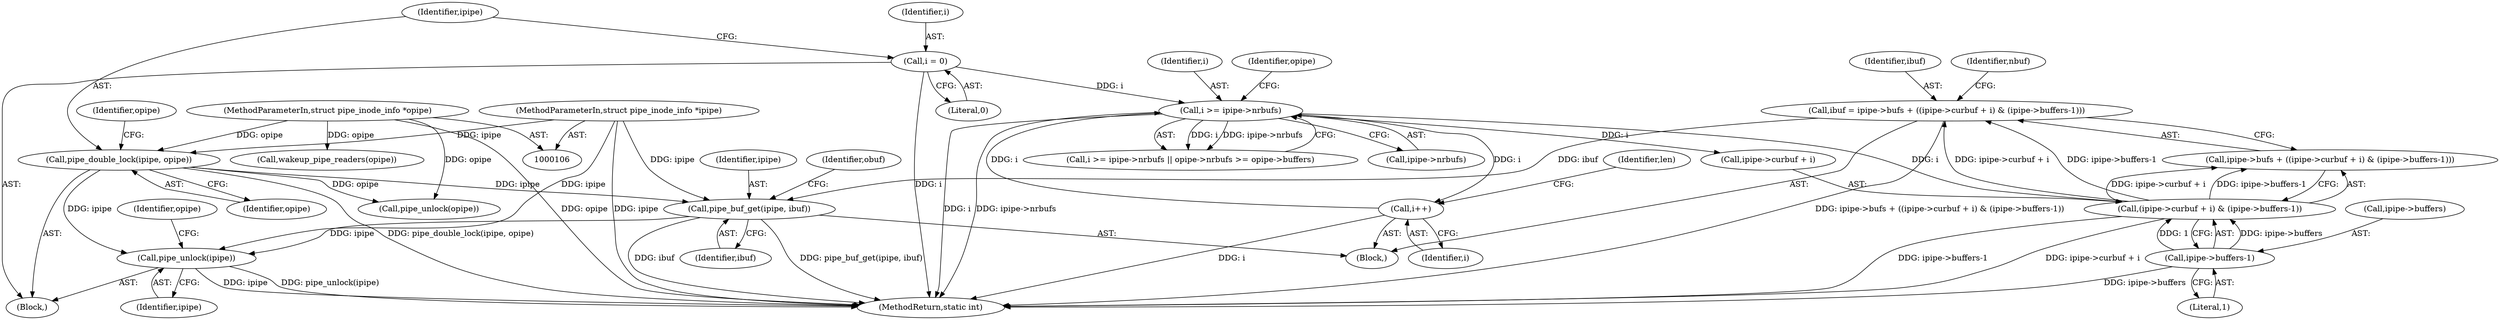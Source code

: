 digraph "0_linux_6b3a707736301c2128ca85ce85fb13f60b5e350a_1@pointer" {
"1000193" [label="(Call,pipe_buf_get(ipipe, ibuf))"];
"1000123" [label="(Call,pipe_double_lock(ipipe, opipe))"];
"1000107" [label="(MethodParameterIn,struct pipe_inode_info *ipipe)"];
"1000108" [label="(MethodParameterIn,struct pipe_inode_info *opipe)"];
"1000161" [label="(Call,ibuf = ipipe->bufs + ((ipipe->curbuf + i) & (ipipe->buffers-1)))"];
"1000167" [label="(Call,(ipipe->curbuf + i) & (ipipe->buffers-1))"];
"1000148" [label="(Call,i >= ipipe->nrbufs)"];
"1000119" [label="(Call,i = 0)"];
"1000240" [label="(Call,i++)"];
"1000173" [label="(Call,ipipe->buffers-1)"];
"1000258" [label="(Call,pipe_unlock(ipipe))"];
"1000193" [label="(Call,pipe_buf_get(ipipe, ibuf))"];
"1000149" [label="(Identifier,i)"];
"1000111" [label="(Block,)"];
"1000161" [label="(Call,ibuf = ipipe->bufs + ((ipipe->curbuf + i) & (ipipe->buffers-1)))"];
"1000119" [label="(Call,i = 0)"];
"1000163" [label="(Call,ipipe->bufs + ((ipipe->curbuf + i) & (ipipe->buffers-1)))"];
"1000162" [label="(Identifier,ibuf)"];
"1000266" [label="(Call,wakeup_pipe_readers(opipe))"];
"1000258" [label="(Call,pipe_unlock(ipipe))"];
"1000120" [label="(Identifier,i)"];
"1000125" [label="(Identifier,opipe)"];
"1000167" [label="(Call,(ipipe->curbuf + i) & (ipipe->buffers-1))"];
"1000148" [label="(Call,i >= ipipe->nrbufs)"];
"1000155" [label="(Identifier,opipe)"];
"1000173" [label="(Call,ipipe->buffers-1)"];
"1000270" [label="(MethodReturn,static int)"];
"1000240" [label="(Call,i++)"];
"1000241" [label="(Identifier,i)"];
"1000260" [label="(Call,pipe_unlock(opipe))"];
"1000147" [label="(Call,i >= ipipe->nrbufs || opipe->nrbufs >= opipe->buffers)"];
"1000174" [label="(Call,ipipe->buffers)"];
"1000150" [label="(Call,ipipe->nrbufs)"];
"1000242" [label="(Identifier,len)"];
"1000168" [label="(Call,ipipe->curbuf + i)"];
"1000123" [label="(Call,pipe_double_lock(ipipe, opipe))"];
"1000124" [label="(Identifier,ipipe)"];
"1000107" [label="(MethodParameterIn,struct pipe_inode_info *ipipe)"];
"1000259" [label="(Identifier,ipipe)"];
"1000177" [label="(Literal,1)"];
"1000127" [label="(Block,)"];
"1000261" [label="(Identifier,opipe)"];
"1000131" [label="(Identifier,opipe)"];
"1000197" [label="(Identifier,obuf)"];
"1000179" [label="(Identifier,nbuf)"];
"1000195" [label="(Identifier,ibuf)"];
"1000121" [label="(Literal,0)"];
"1000108" [label="(MethodParameterIn,struct pipe_inode_info *opipe)"];
"1000194" [label="(Identifier,ipipe)"];
"1000193" -> "1000127"  [label="AST: "];
"1000193" -> "1000195"  [label="CFG: "];
"1000194" -> "1000193"  [label="AST: "];
"1000195" -> "1000193"  [label="AST: "];
"1000197" -> "1000193"  [label="CFG: "];
"1000193" -> "1000270"  [label="DDG: ibuf"];
"1000193" -> "1000270"  [label="DDG: pipe_buf_get(ipipe, ibuf)"];
"1000123" -> "1000193"  [label="DDG: ipipe"];
"1000107" -> "1000193"  [label="DDG: ipipe"];
"1000161" -> "1000193"  [label="DDG: ibuf"];
"1000193" -> "1000258"  [label="DDG: ipipe"];
"1000123" -> "1000111"  [label="AST: "];
"1000123" -> "1000125"  [label="CFG: "];
"1000124" -> "1000123"  [label="AST: "];
"1000125" -> "1000123"  [label="AST: "];
"1000131" -> "1000123"  [label="CFG: "];
"1000123" -> "1000270"  [label="DDG: pipe_double_lock(ipipe, opipe)"];
"1000107" -> "1000123"  [label="DDG: ipipe"];
"1000108" -> "1000123"  [label="DDG: opipe"];
"1000123" -> "1000258"  [label="DDG: ipipe"];
"1000123" -> "1000260"  [label="DDG: opipe"];
"1000107" -> "1000106"  [label="AST: "];
"1000107" -> "1000270"  [label="DDG: ipipe"];
"1000107" -> "1000258"  [label="DDG: ipipe"];
"1000108" -> "1000106"  [label="AST: "];
"1000108" -> "1000270"  [label="DDG: opipe"];
"1000108" -> "1000260"  [label="DDG: opipe"];
"1000108" -> "1000266"  [label="DDG: opipe"];
"1000161" -> "1000127"  [label="AST: "];
"1000161" -> "1000163"  [label="CFG: "];
"1000162" -> "1000161"  [label="AST: "];
"1000163" -> "1000161"  [label="AST: "];
"1000179" -> "1000161"  [label="CFG: "];
"1000161" -> "1000270"  [label="DDG: ipipe->bufs + ((ipipe->curbuf + i) & (ipipe->buffers-1))"];
"1000167" -> "1000161"  [label="DDG: ipipe->curbuf + i"];
"1000167" -> "1000161"  [label="DDG: ipipe->buffers-1"];
"1000167" -> "1000163"  [label="AST: "];
"1000167" -> "1000173"  [label="CFG: "];
"1000168" -> "1000167"  [label="AST: "];
"1000173" -> "1000167"  [label="AST: "];
"1000163" -> "1000167"  [label="CFG: "];
"1000167" -> "1000270"  [label="DDG: ipipe->curbuf + i"];
"1000167" -> "1000270"  [label="DDG: ipipe->buffers-1"];
"1000167" -> "1000163"  [label="DDG: ipipe->curbuf + i"];
"1000167" -> "1000163"  [label="DDG: ipipe->buffers-1"];
"1000148" -> "1000167"  [label="DDG: i"];
"1000173" -> "1000167"  [label="DDG: ipipe->buffers"];
"1000173" -> "1000167"  [label="DDG: 1"];
"1000148" -> "1000147"  [label="AST: "];
"1000148" -> "1000150"  [label="CFG: "];
"1000149" -> "1000148"  [label="AST: "];
"1000150" -> "1000148"  [label="AST: "];
"1000155" -> "1000148"  [label="CFG: "];
"1000147" -> "1000148"  [label="CFG: "];
"1000148" -> "1000270"  [label="DDG: i"];
"1000148" -> "1000270"  [label="DDG: ipipe->nrbufs"];
"1000148" -> "1000147"  [label="DDG: i"];
"1000148" -> "1000147"  [label="DDG: ipipe->nrbufs"];
"1000119" -> "1000148"  [label="DDG: i"];
"1000240" -> "1000148"  [label="DDG: i"];
"1000148" -> "1000168"  [label="DDG: i"];
"1000148" -> "1000240"  [label="DDG: i"];
"1000119" -> "1000111"  [label="AST: "];
"1000119" -> "1000121"  [label="CFG: "];
"1000120" -> "1000119"  [label="AST: "];
"1000121" -> "1000119"  [label="AST: "];
"1000124" -> "1000119"  [label="CFG: "];
"1000119" -> "1000270"  [label="DDG: i"];
"1000240" -> "1000127"  [label="AST: "];
"1000240" -> "1000241"  [label="CFG: "];
"1000241" -> "1000240"  [label="AST: "];
"1000242" -> "1000240"  [label="CFG: "];
"1000240" -> "1000270"  [label="DDG: i"];
"1000173" -> "1000177"  [label="CFG: "];
"1000174" -> "1000173"  [label="AST: "];
"1000177" -> "1000173"  [label="AST: "];
"1000173" -> "1000270"  [label="DDG: ipipe->buffers"];
"1000258" -> "1000111"  [label="AST: "];
"1000258" -> "1000259"  [label="CFG: "];
"1000259" -> "1000258"  [label="AST: "];
"1000261" -> "1000258"  [label="CFG: "];
"1000258" -> "1000270"  [label="DDG: ipipe"];
"1000258" -> "1000270"  [label="DDG: pipe_unlock(ipipe)"];
}
